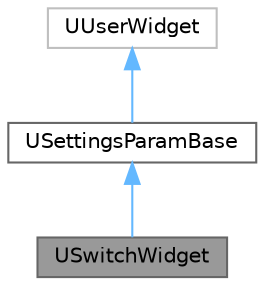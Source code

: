 digraph "USwitchWidget"
{
 // LATEX_PDF_SIZE
  bgcolor="transparent";
  edge [fontname=Helvetica,fontsize=10,labelfontname=Helvetica,labelfontsize=10];
  node [fontname=Helvetica,fontsize=10,shape=box,height=0.2,width=0.4];
  Node1 [label="USwitchWidget",height=0.2,width=0.4,color="gray40", fillcolor="grey60", style="filled", fontcolor="black",tooltip="Switch param setting widget"];
  Node2 -> Node1 [dir="back",color="steelblue1",style="solid"];
  Node2 [label="USettingsParamBase",height=0.2,width=0.4,color="gray40", fillcolor="white", style="filled",URL="$class_u_settings_param_base.html",tooltip="Settings base for params inside a game settings."];
  Node3 -> Node2 [dir="back",color="steelblue1",style="solid"];
  Node3 [label="UUserWidget",height=0.2,width=0.4,color="grey75", fillcolor="white", style="filled",tooltip=" "];
}
